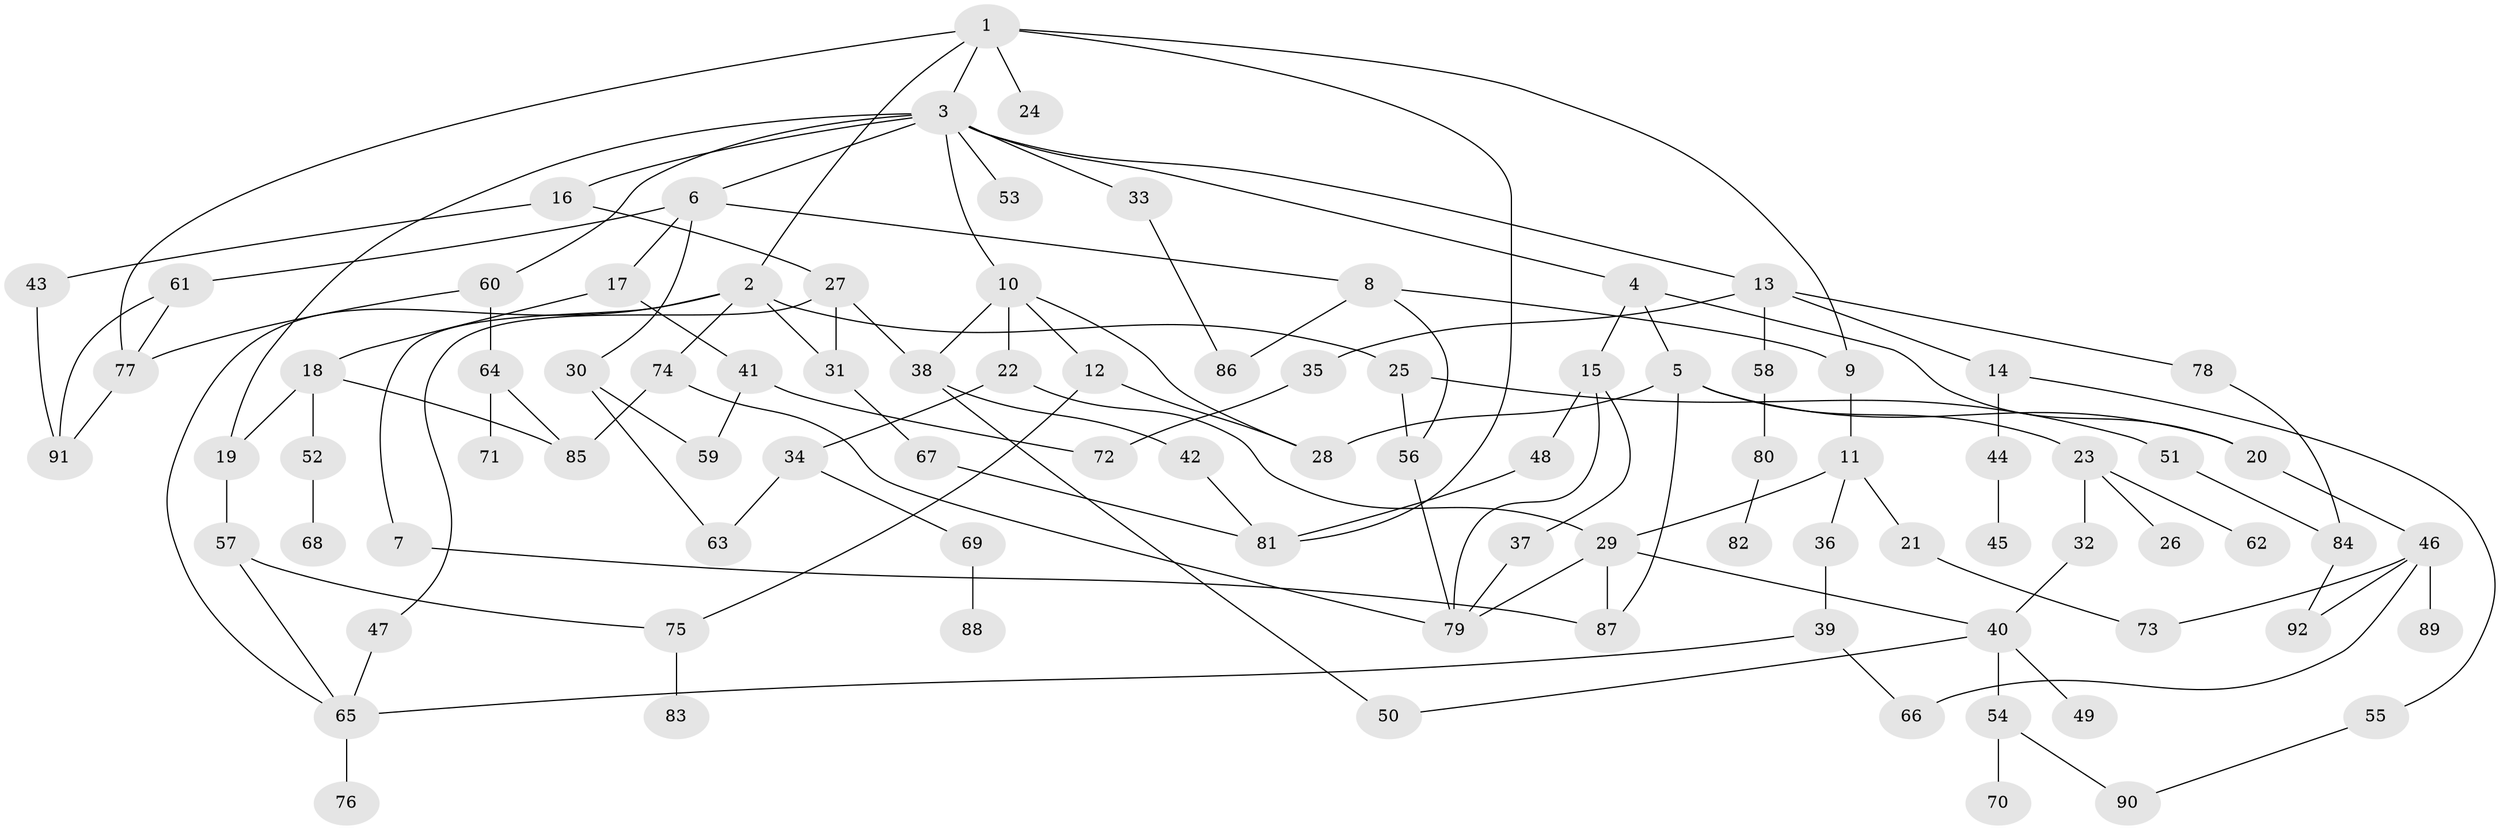 // Generated by graph-tools (version 1.1) at 2025/49/03/09/25 03:49:22]
// undirected, 92 vertices, 130 edges
graph export_dot {
graph [start="1"]
  node [color=gray90,style=filled];
  1;
  2;
  3;
  4;
  5;
  6;
  7;
  8;
  9;
  10;
  11;
  12;
  13;
  14;
  15;
  16;
  17;
  18;
  19;
  20;
  21;
  22;
  23;
  24;
  25;
  26;
  27;
  28;
  29;
  30;
  31;
  32;
  33;
  34;
  35;
  36;
  37;
  38;
  39;
  40;
  41;
  42;
  43;
  44;
  45;
  46;
  47;
  48;
  49;
  50;
  51;
  52;
  53;
  54;
  55;
  56;
  57;
  58;
  59;
  60;
  61;
  62;
  63;
  64;
  65;
  66;
  67;
  68;
  69;
  70;
  71;
  72;
  73;
  74;
  75;
  76;
  77;
  78;
  79;
  80;
  81;
  82;
  83;
  84;
  85;
  86;
  87;
  88;
  89;
  90;
  91;
  92;
  1 -- 2;
  1 -- 3;
  1 -- 9;
  1 -- 24;
  1 -- 77;
  1 -- 81;
  2 -- 7;
  2 -- 25;
  2 -- 74;
  2 -- 31;
  2 -- 65;
  3 -- 4;
  3 -- 6;
  3 -- 10;
  3 -- 13;
  3 -- 16;
  3 -- 33;
  3 -- 53;
  3 -- 60;
  3 -- 19;
  4 -- 5;
  4 -- 15;
  4 -- 20;
  5 -- 20;
  5 -- 23;
  5 -- 28;
  5 -- 87;
  6 -- 8;
  6 -- 17;
  6 -- 30;
  6 -- 61;
  7 -- 87;
  8 -- 86;
  8 -- 56;
  8 -- 9;
  9 -- 11;
  10 -- 12;
  10 -- 22;
  10 -- 28;
  10 -- 38;
  11 -- 21;
  11 -- 36;
  11 -- 29;
  12 -- 75;
  12 -- 28;
  13 -- 14;
  13 -- 35;
  13 -- 58;
  13 -- 78;
  14 -- 44;
  14 -- 55;
  15 -- 37;
  15 -- 48;
  15 -- 79;
  16 -- 27;
  16 -- 43;
  17 -- 18;
  17 -- 41;
  18 -- 19;
  18 -- 52;
  18 -- 85;
  19 -- 57;
  20 -- 46;
  21 -- 73;
  22 -- 29;
  22 -- 34;
  23 -- 26;
  23 -- 32;
  23 -- 62;
  25 -- 51;
  25 -- 56;
  27 -- 31;
  27 -- 38;
  27 -- 47;
  29 -- 40;
  29 -- 79;
  29 -- 87;
  30 -- 63;
  30 -- 59;
  31 -- 67;
  32 -- 40;
  33 -- 86;
  34 -- 69;
  34 -- 63;
  35 -- 72;
  36 -- 39;
  37 -- 79;
  38 -- 42;
  38 -- 50;
  39 -- 65;
  39 -- 66;
  40 -- 49;
  40 -- 50;
  40 -- 54;
  41 -- 59;
  41 -- 72;
  42 -- 81;
  43 -- 91;
  44 -- 45;
  46 -- 66;
  46 -- 73;
  46 -- 89;
  46 -- 92;
  47 -- 65;
  48 -- 81;
  51 -- 84;
  52 -- 68;
  54 -- 70;
  54 -- 90;
  55 -- 90;
  56 -- 79;
  57 -- 75;
  57 -- 65;
  58 -- 80;
  60 -- 64;
  60 -- 77;
  61 -- 77;
  61 -- 91;
  64 -- 71;
  64 -- 85;
  65 -- 76;
  67 -- 81;
  69 -- 88;
  74 -- 85;
  74 -- 79;
  75 -- 83;
  77 -- 91;
  78 -- 84;
  80 -- 82;
  84 -- 92;
}

